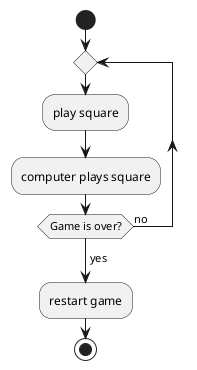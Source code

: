 @startuml
start
repeat
  :play square;
  :computer plays square;
repeat while (Game is over?) is (no)
->yes;
:restart game;
stop
@enduml